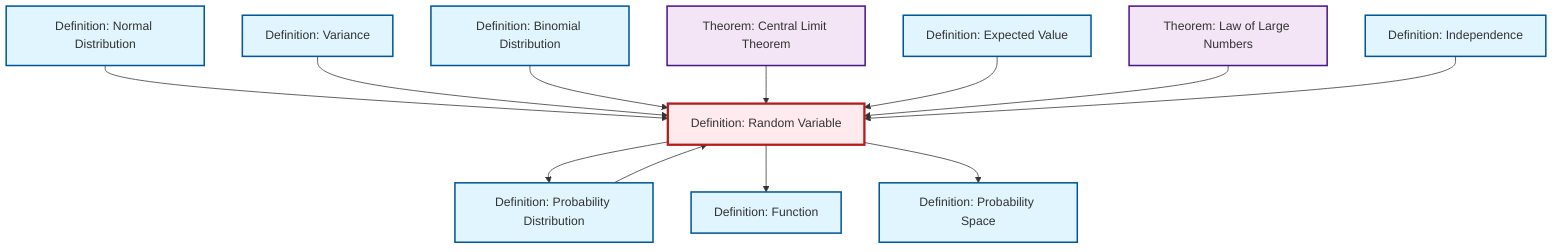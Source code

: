 graph TD
    classDef definition fill:#e1f5fe,stroke:#01579b,stroke-width:2px
    classDef theorem fill:#f3e5f5,stroke:#4a148c,stroke-width:2px
    classDef axiom fill:#fff3e0,stroke:#e65100,stroke-width:2px
    classDef example fill:#e8f5e9,stroke:#1b5e20,stroke-width:2px
    classDef current fill:#ffebee,stroke:#b71c1c,stroke-width:3px
    def-expectation["Definition: Expected Value"]:::definition
    thm-central-limit["Theorem: Central Limit Theorem"]:::theorem
    def-probability-distribution["Definition: Probability Distribution"]:::definition
    def-independence["Definition: Independence"]:::definition
    def-random-variable["Definition: Random Variable"]:::definition
    def-probability-space["Definition: Probability Space"]:::definition
    thm-law-of-large-numbers["Theorem: Law of Large Numbers"]:::theorem
    def-binomial-distribution["Definition: Binomial Distribution"]:::definition
    def-variance["Definition: Variance"]:::definition
    def-normal-distribution["Definition: Normal Distribution"]:::definition
    def-function["Definition: Function"]:::definition
    def-normal-distribution --> def-random-variable
    def-random-variable --> def-probability-distribution
    def-variance --> def-random-variable
    def-random-variable --> def-function
    def-binomial-distribution --> def-random-variable
    def-probability-distribution --> def-random-variable
    thm-central-limit --> def-random-variable
    def-expectation --> def-random-variable
    def-random-variable --> def-probability-space
    thm-law-of-large-numbers --> def-random-variable
    def-independence --> def-random-variable
    class def-random-variable current